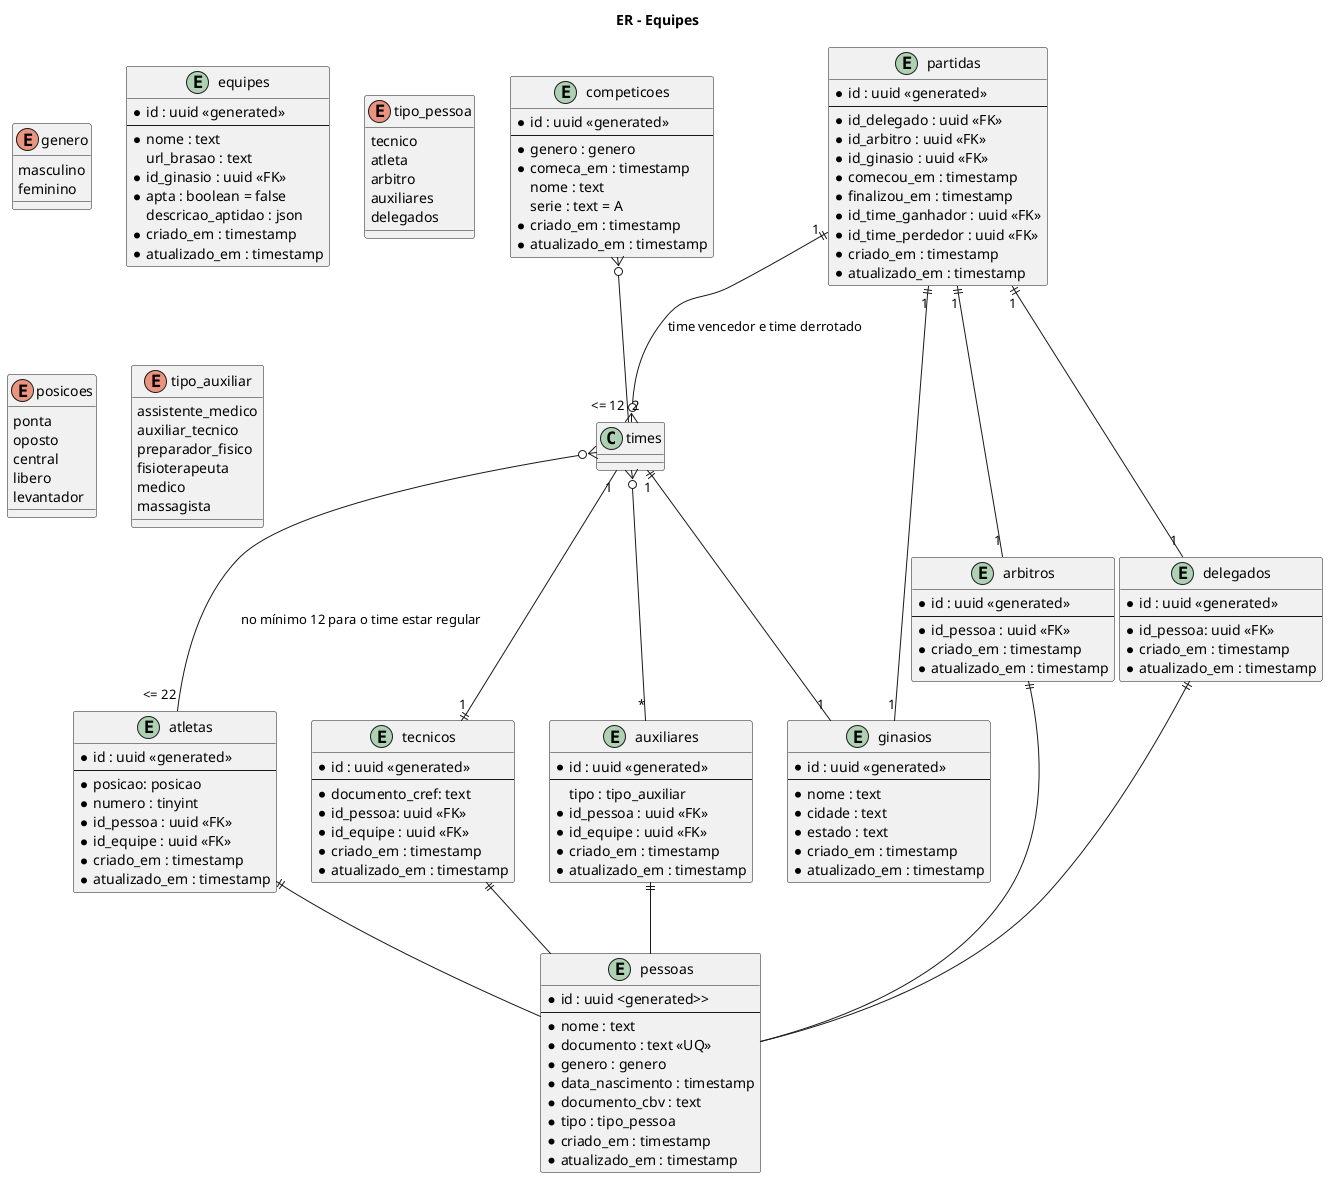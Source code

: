 @startuml er
title ER - Equipes

enum genero{
	masculino
	feminino
}

entity competicoes {
	* id : uuid <<generated>>
	--
	* genero : genero
	* comeca_em : timestamp
	nome : text
	serie : text = A
	* criado_em : timestamp
	* atualizado_em : timestamp
}

entity equipes {
	* id : uuid <<generated>>
	--
	* nome : text
	url_brasao : text
	* id_ginasio : uuid <<FK>>  
	* apta : boolean = false
	descricao_aptidao : json
	'min 12 per tournament'
	'max 22 per tounament'
	* criado_em : timestamp
	* atualizado_em : timestamp
}

entity ginasios {
	* id : uuid <<generated>>
	--
	* nome : text
	* cidade : text
	* estado : text
	* criado_em : timestamp
	* atualizado_em : timestamp
}

enum tipo_pessoa {
	tecnico 
	atleta
	arbitro
	auxiliares
	delegados
}

entity pessoas {
	* id : uuid <generated>>
	--
	* nome : text
	* documento : text <<UQ>>
	* genero : genero
	* data_nascimento : timestamp
	* documento_cbv : text
	* tipo : tipo_pessoa
	* criado_em : timestamp
	* atualizado_em : timestamp
}

enum posicoes {
	ponta
	oposto
	central
	libero
	levantador
}

entity atletas{
	* id : uuid <<generated>>
	--
	* posicao: posicao
	* numero : tinyint
	* id_pessoa : uuid <<FK>>
	* id_equipe : uuid <<FK>>
	* criado_em : timestamp
	* atualizado_em : timestamp
}

entity tecnicos{
	* id : uuid <<generated>>
	--
	* documento_cref: text
	* id_pessoa: uuid <<FK>>
	* id_equipe : uuid <<FK>>
	* criado_em : timestamp
	* atualizado_em : timestamp
}

entity arbitros {
	* id : uuid <<generated>>
	--
	* id_pessoa : uuid <<FK>>
	* criado_em : timestamp
	* atualizado_em : timestamp
}

enum tipo_auxiliar {
	assistente_medico
	auxiliar_tecnico
	preparador_fisico
	fisioterapeuta
	medico
	massagista
}

entity auxiliares {
	* id : uuid <<generated>>
	--
	tipo : tipo_auxiliar
	* id_pessoa : uuid <<FK>>
	* id_equipe : uuid <<FK>>
	* criado_em : timestamp
	* atualizado_em : timestamp
}

entity delegados {
	* id : uuid <<generated>>
	--
	* id_pessoa: uuid <<FK>>
	* criado_em : timestamp
	* atualizado_em : timestamp
}

entity partidas {
	* id : uuid <<generated>>
	--
	* id_delegado : uuid <<FK>>
	* id_arbitro : uuid <<FK>>
	* id_ginasio : uuid <<FK>>
	* comecou_em : timestamp
	* finalizou_em : timestamp
	* id_time_ganhador : uuid <<FK>>
	* id_time_perdedor : uuid <<FK>>
	* criado_em : timestamp
	* atualizado_em : timestamp
}

competicoes }o-- "<= 12" times
times }o-- "<= 22" atletas : no mínimo 12 para o time estar regular
times "1" --|| "1" tecnicos
times }o-- "*" auxiliares
times "1" ||-- "1" ginasios
partidas "1" ||-- "1" arbitros
partidas "1" ||-- "1" delegados
partidas "1" ||-- "1" ginasios
partidas "1" ||--o{ "2" times : time vencedor e time derrotado

atletas ||-- pessoas
tecnicos ||-- pessoas
auxiliares ||-- pessoas
arbitros ||-- pessoas
delegados ||-- pessoas

@enduml